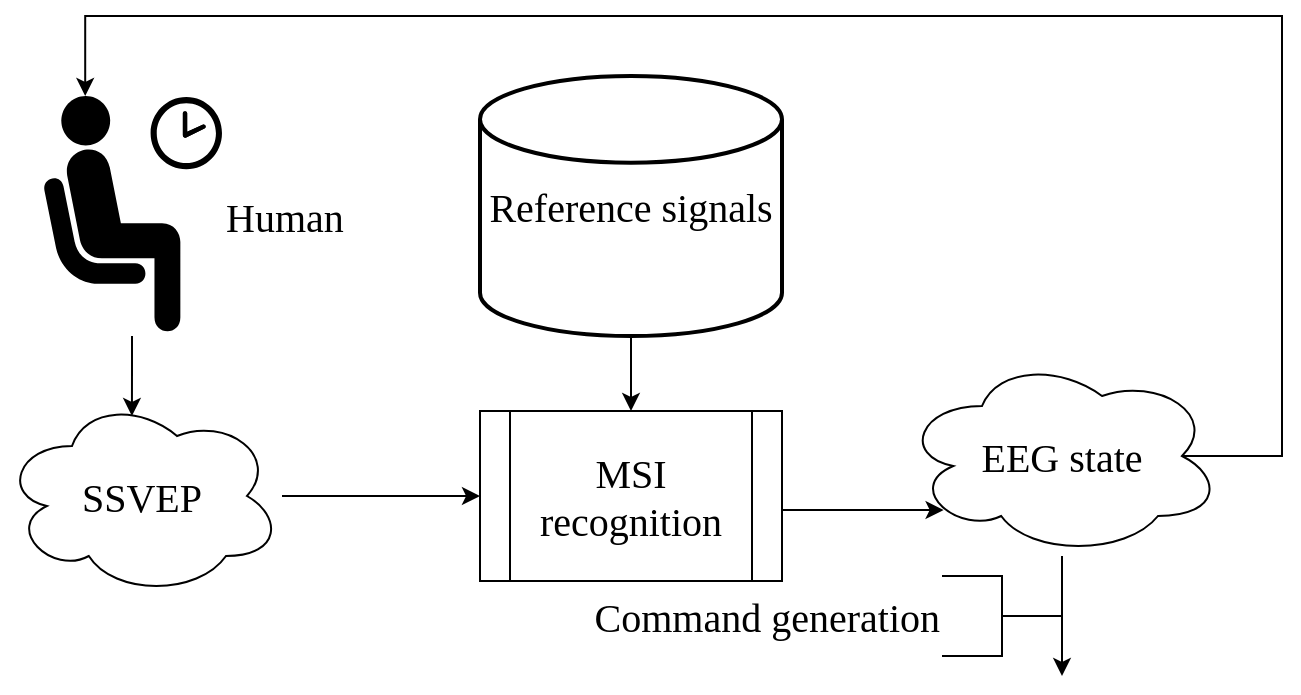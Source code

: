 <mxfile version="13.6.2" type="github">
  <diagram id="9VLlVzjnPNcuD92wcZcl" name="Page-1">
    <mxGraphModel dx="2062" dy="1124" grid="1" gridSize="10" guides="1" tooltips="1" connect="1" arrows="1" fold="1" page="1" pageScale="1" pageWidth="827" pageHeight="1169" math="0" shadow="0">
      <root>
        <mxCell id="0" />
        <mxCell id="1" parent="0" />
        <mxCell id="TwO2AjtxavwzCuB-M6Qw-9" style="edgeStyle=orthogonalEdgeStyle;rounded=0;orthogonalLoop=1;jettySize=auto;html=1;entryX=0.464;entryY=0.1;entryDx=0;entryDy=0;entryPerimeter=0;fontFamily=Times New Roman;fontSize=20;" edge="1" parent="1" source="TwO2AjtxavwzCuB-M6Qw-2" target="TwO2AjtxavwzCuB-M6Qw-3">
          <mxGeometry relative="1" as="geometry" />
        </mxCell>
        <mxCell id="TwO2AjtxavwzCuB-M6Qw-2" value="Human" style="shape=mxgraph.signs.people.waiting_room_1;html=1;fillColor=#000000;strokeColor=none;verticalLabelPosition=middle;verticalAlign=middle;align=left;labelPosition=right;fontFamily=Times New Roman;fontSize=20;" vertex="1" parent="1">
          <mxGeometry x="80" y="120" width="90" height="120" as="geometry" />
        </mxCell>
        <mxCell id="TwO2AjtxavwzCuB-M6Qw-10" style="edgeStyle=orthogonalEdgeStyle;rounded=0;orthogonalLoop=1;jettySize=auto;html=1;entryX=0;entryY=0.5;entryDx=0;entryDy=0;fontFamily=Times New Roman;fontSize=20;" edge="1" parent="1" source="TwO2AjtxavwzCuB-M6Qw-3" target="TwO2AjtxavwzCuB-M6Qw-6">
          <mxGeometry relative="1" as="geometry" />
        </mxCell>
        <mxCell id="TwO2AjtxavwzCuB-M6Qw-3" value="SSVEP" style="ellipse;shape=cloud;whiteSpace=wrap;html=1;fontFamily=Times New Roman;fontSize=20;" vertex="1" parent="1">
          <mxGeometry x="60" y="270" width="140" height="100" as="geometry" />
        </mxCell>
        <mxCell id="TwO2AjtxavwzCuB-M6Qw-18" style="edgeStyle=orthogonalEdgeStyle;rounded=0;orthogonalLoop=1;jettySize=auto;html=1;entryX=0.5;entryY=0;entryDx=0;entryDy=0;fontFamily=Times New Roman;fontSize=20;" edge="1" parent="1" source="TwO2AjtxavwzCuB-M6Qw-5" target="TwO2AjtxavwzCuB-M6Qw-6">
          <mxGeometry relative="1" as="geometry" />
        </mxCell>
        <mxCell id="TwO2AjtxavwzCuB-M6Qw-5" value="&lt;span class=&quot;tlid-translation translation&quot; style=&quot;font-size: 20px&quot; lang=&quot;en&quot;&gt;&lt;span title=&quot;&quot; class=&quot;&quot; style=&quot;font-size: 20px&quot;&gt;Reference signals&lt;/span&gt;&lt;/span&gt;" style="strokeWidth=2;html=1;shape=mxgraph.flowchart.database;whiteSpace=wrap;fontFamily=Times New Roman;fontSize=20;" vertex="1" parent="1">
          <mxGeometry x="299" y="110" width="151" height="130" as="geometry" />
        </mxCell>
        <mxCell id="TwO2AjtxavwzCuB-M6Qw-12" style="edgeStyle=orthogonalEdgeStyle;rounded=0;orthogonalLoop=1;jettySize=auto;html=1;entryX=0.13;entryY=0.77;entryDx=0;entryDy=0;entryPerimeter=0;exitX=0.992;exitY=0.582;exitDx=0;exitDy=0;exitPerimeter=0;fontFamily=Times New Roman;fontSize=20;" edge="1" parent="1" source="TwO2AjtxavwzCuB-M6Qw-6" target="TwO2AjtxavwzCuB-M6Qw-7">
          <mxGeometry relative="1" as="geometry" />
        </mxCell>
        <mxCell id="TwO2AjtxavwzCuB-M6Qw-6" value="&lt;div style=&quot;font-size: 20px;&quot;&gt;MSI&lt;/div&gt;&lt;div style=&quot;font-size: 20px;&quot;&gt;recognition&lt;/div&gt;" style="shape=process;whiteSpace=wrap;html=1;backgroundOutline=1;fontFamily=Times New Roman;fontSize=20;" vertex="1" parent="1">
          <mxGeometry x="299" y="277.5" width="151" height="85" as="geometry" />
        </mxCell>
        <mxCell id="TwO2AjtxavwzCuB-M6Qw-13" style="edgeStyle=orthogonalEdgeStyle;rounded=0;orthogonalLoop=1;jettySize=auto;html=1;entryX=0.24;entryY=0;entryDx=0;entryDy=0;entryPerimeter=0;exitX=0.875;exitY=0.5;exitDx=0;exitDy=0;exitPerimeter=0;fontFamily=Times New Roman;fontSize=20;" edge="1" parent="1" source="TwO2AjtxavwzCuB-M6Qw-7" target="TwO2AjtxavwzCuB-M6Qw-2">
          <mxGeometry relative="1" as="geometry">
            <Array as="points">
              <mxPoint x="700" y="300" />
              <mxPoint x="700" y="80" />
              <mxPoint x="102" y="80" />
            </Array>
          </mxGeometry>
        </mxCell>
        <mxCell id="TwO2AjtxavwzCuB-M6Qw-15" style="edgeStyle=orthogonalEdgeStyle;rounded=0;orthogonalLoop=1;jettySize=auto;html=1;fontFamily=Times New Roman;fontSize=20;" edge="1" parent="1" source="TwO2AjtxavwzCuB-M6Qw-7">
          <mxGeometry relative="1" as="geometry">
            <mxPoint x="590" y="410" as="targetPoint" />
          </mxGeometry>
        </mxCell>
        <mxCell id="TwO2AjtxavwzCuB-M6Qw-7" value="EEG state" style="ellipse;shape=cloud;whiteSpace=wrap;html=1;fontFamily=Times New Roman;fontSize=20;" vertex="1" parent="1">
          <mxGeometry x="510" y="250" width="160" height="100" as="geometry" />
        </mxCell>
        <mxCell id="TwO2AjtxavwzCuB-M6Qw-8" value="Command generation" style="strokeWidth=1;shape=mxgraph.flowchart.annotation_2;align=right;labelPosition=left;pointerEvents=1;fontFamily=Times New Roman;fontSize=20;direction=west;spacing=2;verticalLabelPosition=middle;verticalAlign=middle;labelBackgroundColor=none;labelBorderColor=none;html=1;" vertex="1" parent="1">
          <mxGeometry x="530" y="360" width="60" height="40" as="geometry" />
        </mxCell>
      </root>
    </mxGraphModel>
  </diagram>
</mxfile>
